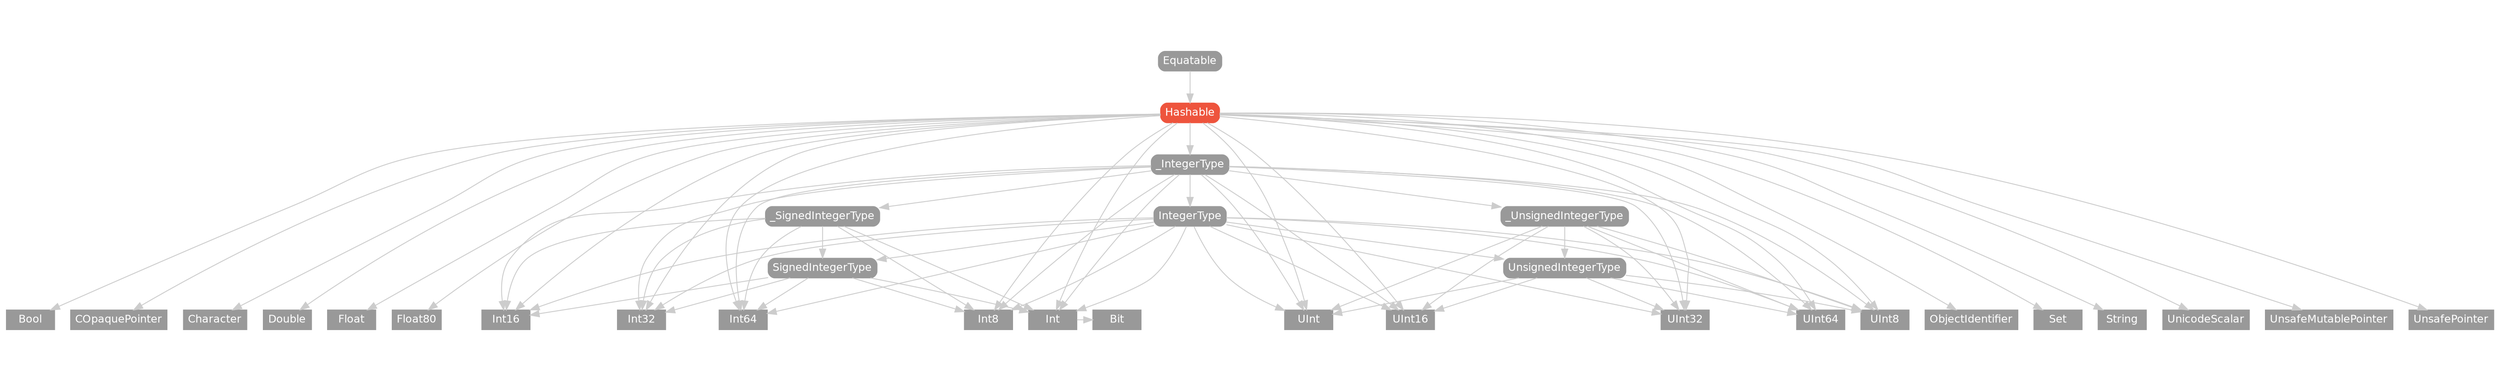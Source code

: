 strict digraph "Hashable - Type Hierarchy - SwiftDoc.org" {
    pad="0.1,0.8"
    node [shape=box, style="filled,rounded", color="#999999", fillcolor="#999999", fontcolor=white, fontname=Helvetica, fontnames="Helvetica,sansserif", fontsize=12, margin="0.07,0.05", height="0.3"]
    edge [color="#cccccc"]
    "Bit" [URL="/type/Bit/", style=filled]
    "Bool" [URL="/type/Bool/", style=filled]
    "COpaquePointer" [URL="/type/COpaquePointer/", style=filled]
    "Character" [URL="/type/Character/", style=filled]
    "Double" [URL="/type/Double/", style=filled]
    "Equatable" [URL="/protocol/Equatable/"]
    "Float" [URL="/type/Float/", style=filled]
    "Float80" [URL="/type/Float80/", style=filled]
    "Hashable" [URL="/protocol/Hashable/", style="filled,rounded", fillcolor="#ee543d", color="#ee543d"]
    "Int" [URL="/type/Int/", style=filled]
    "Int16" [URL="/type/Int16/", style=filled]
    "Int32" [URL="/type/Int32/", style=filled]
    "Int64" [URL="/type/Int64/", style=filled]
    "Int8" [URL="/type/Int8/", style=filled]
    "IntegerType" [URL="/protocol/IntegerType/"]
    "ObjectIdentifier" [URL="/type/ObjectIdentifier/", style=filled]
    "Set" [URL="/type/Set/", style=filled]
    "SignedIntegerType" [URL="/protocol/SignedIntegerType/"]
    "String" [URL="/type/String/", style=filled]
    "UInt" [URL="/type/UInt/", style=filled]
    "UInt16" [URL="/type/UInt16/", style=filled]
    "UInt32" [URL="/type/UInt32/", style=filled]
    "UInt64" [URL="/type/UInt64/", style=filled]
    "UInt8" [URL="/type/UInt8/", style=filled]
    "UnicodeScalar" [URL="/type/UnicodeScalar/", style=filled]
    "UnsafeMutablePointer" [URL="/type/UnsafeMutablePointer/", style=filled]
    "UnsafePointer" [URL="/type/UnsafePointer/", style=filled]
    "UnsignedIntegerType" [URL="/protocol/UnsignedIntegerType/"]
    "_IntegerType" [URL="/protocol/_IntegerType/"]
    "_SignedIntegerType" [URL="/protocol/_SignedIntegerType/"]
    "_UnsignedIntegerType" [URL="/protocol/_UnsignedIntegerType/"]    "Hashable" -> "Bool"
    "Hashable" -> "COpaquePointer"
    "Hashable" -> "Character"
    "Hashable" -> "Double"
    "Hashable" -> "Float"
    "Hashable" -> "Float80"
    "Hashable" -> "Int"
    "Hashable" -> "Int16"
    "Hashable" -> "Int32"
    "Hashable" -> "Int64"
    "Hashable" -> "Int8"
    "Hashable" -> "ObjectIdentifier"
    "Hashable" -> "Set"
    "Hashable" -> "String"
    "Hashable" -> "UInt"
    "Hashable" -> "UInt16"
    "Hashable" -> "UInt32"
    "Hashable" -> "UInt64"
    "Hashable" -> "UInt8"
    "Hashable" -> "UnicodeScalar"
    "Hashable" -> "UnsafeMutablePointer"
    "Hashable" -> "UnsafePointer"
    "Hashable" -> "_IntegerType"
    "Int" -> "Bit"
    "_IntegerType" -> "Int"
    "_IntegerType" -> "Int16"
    "_IntegerType" -> "Int32"
    "_IntegerType" -> "Int64"
    "_IntegerType" -> "Int8"
    "_IntegerType" -> "IntegerType"
    "_IntegerType" -> "UInt"
    "_IntegerType" -> "UInt16"
    "_IntegerType" -> "UInt32"
    "_IntegerType" -> "UInt64"
    "_IntegerType" -> "UInt8"
    "_IntegerType" -> "_SignedIntegerType"
    "_IntegerType" -> "_UnsignedIntegerType"
    "Int" -> "Bit"
    "IntegerType" -> "Int"
    "IntegerType" -> "Int16"
    "IntegerType" -> "Int32"
    "IntegerType" -> "Int64"
    "IntegerType" -> "Int8"
    "IntegerType" -> "SignedIntegerType"
    "IntegerType" -> "UInt"
    "IntegerType" -> "UInt16"
    "IntegerType" -> "UInt32"
    "IntegerType" -> "UInt64"
    "IntegerType" -> "UInt8"
    "IntegerType" -> "UnsignedIntegerType"
    "Int" -> "Bit"
    "SignedIntegerType" -> "Int"
    "SignedIntegerType" -> "Int16"
    "SignedIntegerType" -> "Int32"
    "SignedIntegerType" -> "Int64"
    "SignedIntegerType" -> "Int8"
    "Int" -> "Bit"
    "UnsignedIntegerType" -> "UInt"
    "UnsignedIntegerType" -> "UInt16"
    "UnsignedIntegerType" -> "UInt32"
    "UnsignedIntegerType" -> "UInt64"
    "UnsignedIntegerType" -> "UInt8"
    "_SignedIntegerType" -> "Int"
    "_SignedIntegerType" -> "Int16"
    "_SignedIntegerType" -> "Int32"
    "_SignedIntegerType" -> "Int64"
    "_SignedIntegerType" -> "Int8"
    "_SignedIntegerType" -> "SignedIntegerType"
    "Int" -> "Bit"
    "SignedIntegerType" -> "Int"
    "SignedIntegerType" -> "Int16"
    "SignedIntegerType" -> "Int32"
    "SignedIntegerType" -> "Int64"
    "SignedIntegerType" -> "Int8"
    "Int" -> "Bit"
    "_UnsignedIntegerType" -> "UInt"
    "_UnsignedIntegerType" -> "UInt16"
    "_UnsignedIntegerType" -> "UInt32"
    "_UnsignedIntegerType" -> "UInt64"
    "_UnsignedIntegerType" -> "UInt8"
    "_UnsignedIntegerType" -> "UnsignedIntegerType"
    "UnsignedIntegerType" -> "UInt"
    "UnsignedIntegerType" -> "UInt16"
    "UnsignedIntegerType" -> "UInt32"
    "UnsignedIntegerType" -> "UInt64"
    "UnsignedIntegerType" -> "UInt8"
    "Equatable" -> "Hashable"
    subgraph Types {
        rank = max; "Bool"; "COpaquePointer"; "Character"; "Double"; "Float"; "Float80"; "Int"; "Int16"; "Int32"; "Int64"; "Int8"; "ObjectIdentifier"; "Set"; "String"; "UInt"; "UInt16"; "UInt32"; "UInt64"; "UInt8"; "UnicodeScalar"; "UnsafeMutablePointer"; "UnsafePointer"; "Bit";
    }
}